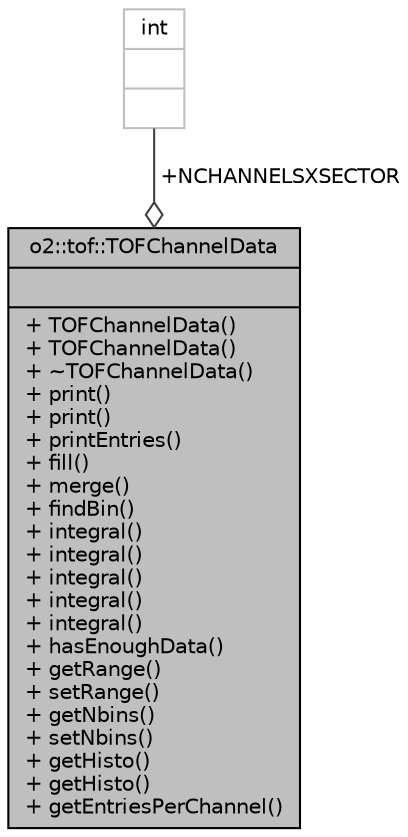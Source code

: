 digraph "o2::tof::TOFChannelData"
{
 // INTERACTIVE_SVG=YES
  bgcolor="transparent";
  edge [fontname="Helvetica",fontsize="10",labelfontname="Helvetica",labelfontsize="10"];
  node [fontname="Helvetica",fontsize="10",shape=record];
  Node1 [label="{o2::tof::TOFChannelData\n||+ TOFChannelData()\l+ TOFChannelData()\l+ ~TOFChannelData()\l+ print()\l+ print()\l+ printEntries()\l+ fill()\l+ merge()\l+ findBin()\l+ integral()\l+ integral()\l+ integral()\l+ integral()\l+ integral()\l+ hasEnoughData()\l+ getRange()\l+ setRange()\l+ getNbins()\l+ setNbins()\l+ getHisto()\l+ getHisto()\l+ getEntriesPerChannel()\l}",height=0.2,width=0.4,color="black", fillcolor="grey75", style="filled", fontcolor="black"];
  Node2 -> Node1 [color="grey25",fontsize="10",style="solid",label=" +NCHANNELSXSECTOR" ,arrowhead="odiamond",fontname="Helvetica"];
  Node2 [label="{int\n||}",height=0.2,width=0.4,color="grey75"];
}
